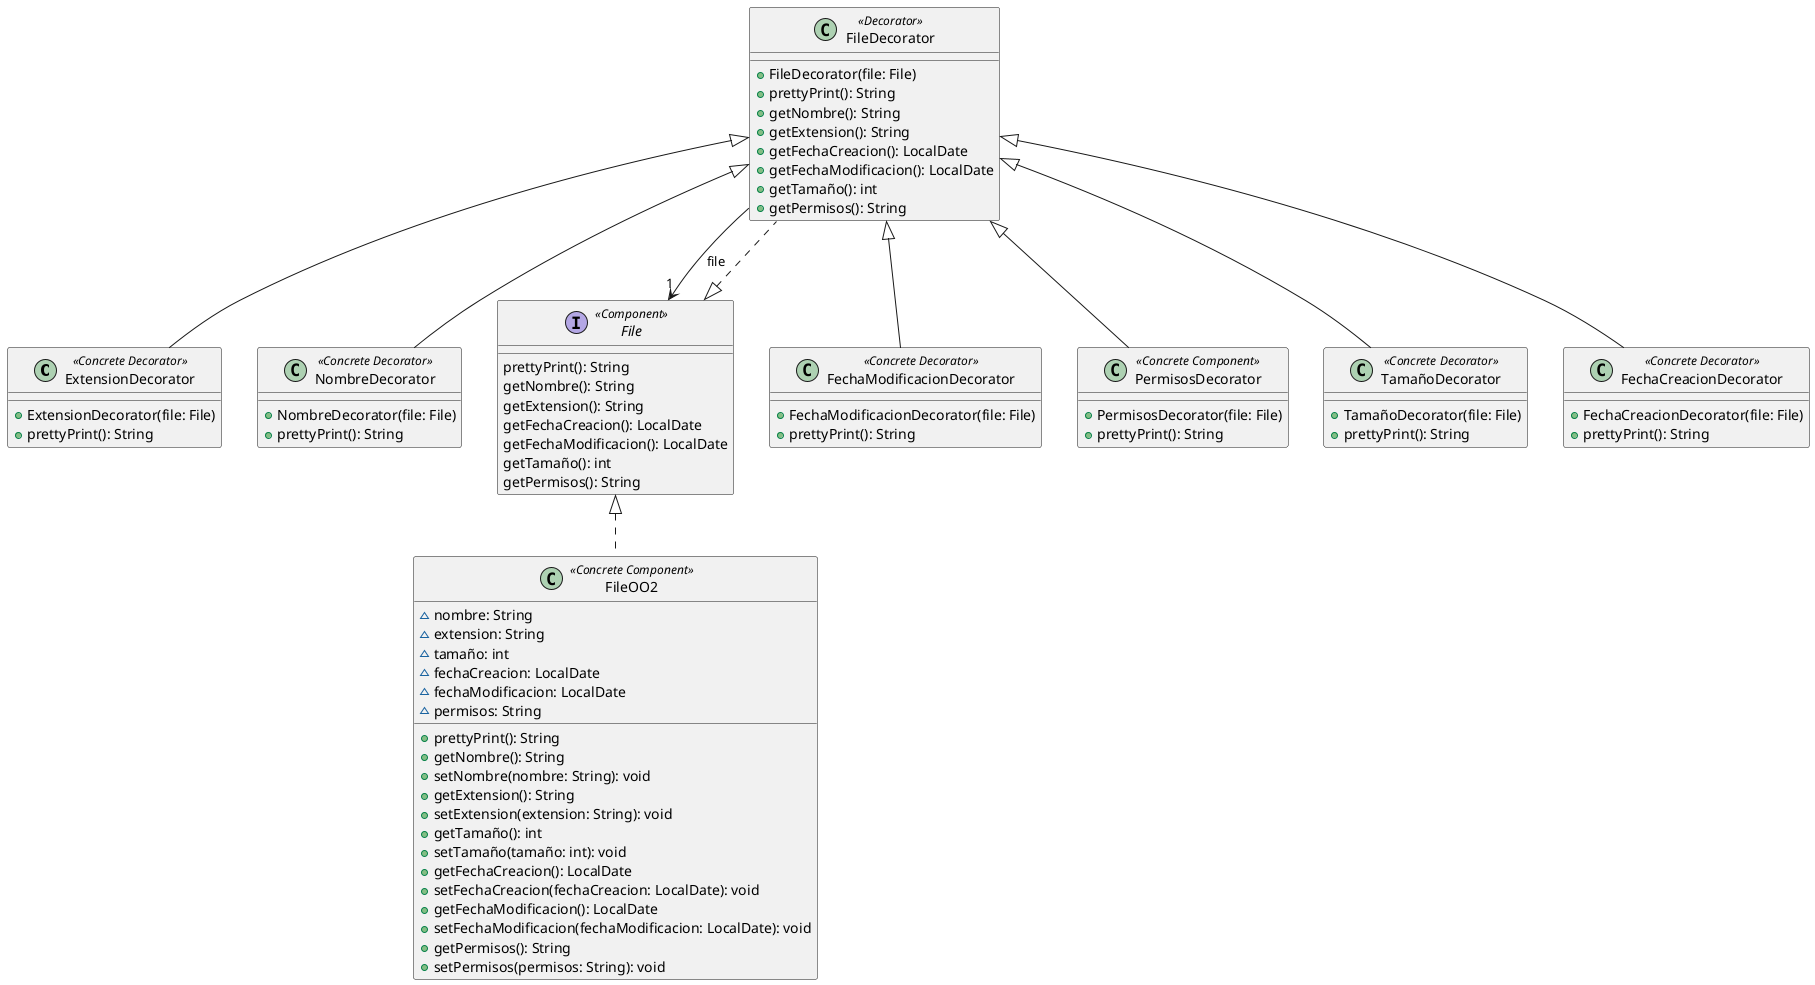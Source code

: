 @startuml
class ExtensionDecorator <<Concrete Decorator>>[[java:ar.edu.unlp.info.oo2.ej18_FileManager.ExtensionDecorator]] {
	+ExtensionDecorator(file: File)
	+prettyPrint(): String
}
class FileDecorator <<Decorator>>{
}
FileDecorator <|-- ExtensionDecorator
class NombreDecorator <<Concrete Decorator>> [[java:ar.edu.unlp.info.oo2.ej18_FileManager.NombreDecorator]] {
	+NombreDecorator(file: File)
	+prettyPrint(): String
}
class FileDecorator {
}
FileDecorator <|-- NombreDecorator
class FileDecorator [[java:ar.edu.unlp.info.oo2.ej18_FileManager.FileDecorator]] {
	+FileDecorator(file: File)
	+prettyPrint(): String
	+getNombre(): String
	+getExtension(): String
	+getFechaCreacion(): LocalDate
	+getFechaModificacion(): LocalDate
	+getTamaño(): int
	+getPermisos(): String
}
class File <<Component>> {
}
FileDecorator --> "1" File : file
interface File {
}
File <|.. FileDecorator
class FechaModificacionDecorator <<Concrete Decorator>> [[java:ar.edu.unlp.info.oo2.ej18_FileManager.FechaModificacionDecorator]] {
	+FechaModificacionDecorator(file: File)
	+prettyPrint(): String
}
class FileDecorator {
}
FileDecorator <|-- FechaModificacionDecorator
class PermisosDecorator <<Concrete Component>> [[java:ar.edu.unlp.info.oo2.ej18_FileManager.PermisosDecorator]] {
	+PermisosDecorator(file: File)
	+prettyPrint(): String
}
class FileDecorator {
}
FileDecorator <|-- PermisosDecorator
class TamañoDecorator <<Concrete Decorator>> [[java:ar.edu.unlp.info.oo2.ej18_FileManager.TamañoDecorator]] {
	+TamañoDecorator(file: File)
	+prettyPrint(): String
}
class FileDecorator {
}
FileDecorator <|-- TamañoDecorator
class FechaCreacionDecorator <<Concrete Decorator>> [[java:ar.edu.unlp.info.oo2.ej18_FileManager.FechaCreacionDecorator]] {
	+FechaCreacionDecorator(file: File)
	+prettyPrint(): String
}
class FileDecorator {
}
FileDecorator <|-- FechaCreacionDecorator
interface File [[java:ar.edu.unlp.info.oo2.ej18_FileManager.File]] {
	prettyPrint(): String
	getNombre(): String
	getExtension(): String
	getFechaCreacion(): LocalDate
	getFechaModificacion(): LocalDate
	getTamaño(): int
	getPermisos(): String
}
class FileOO2 <<Concrete Component>>[[java:ar.edu.unlp.info.oo2.ej18_FileManager.FileOO2]] {
	~nombre: String
	~extension: String
	~tamaño: int
	~fechaCreacion: LocalDate
	~fechaModificacion: LocalDate
	~permisos: String
	+prettyPrint(): String
	+getNombre(): String
	+setNombre(nombre: String): void
	+getExtension(): String
	+setExtension(extension: String): void
	+getTamaño(): int
	+setTamaño(tamaño: int): void
	+getFechaCreacion(): LocalDate
	+setFechaCreacion(fechaCreacion: LocalDate): void
	+getFechaModificacion(): LocalDate
	+setFechaModificacion(fechaModificacion: LocalDate): void
	+getPermisos(): String
	+setPermisos(permisos: String): void
}
interface File <<Component>>{
}
File <|.. FileOO2
@enduml